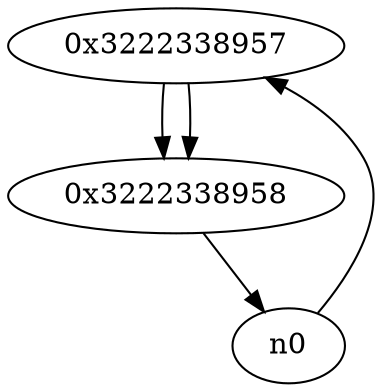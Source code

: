digraph G{
/* nodes */
  n1 [label="0x3222338957"]
  n2 [label="0x3222338958"]
/* edges */
n1 -> n2;
n0 -> n1;
n2 -> n0;
n1 -> n2;
}
